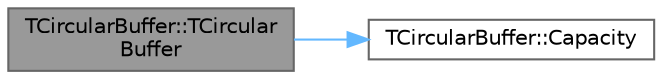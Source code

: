 digraph "TCircularBuffer::TCircularBuffer"
{
 // INTERACTIVE_SVG=YES
 // LATEX_PDF_SIZE
  bgcolor="transparent";
  edge [fontname=Helvetica,fontsize=10,labelfontname=Helvetica,labelfontsize=10];
  node [fontname=Helvetica,fontsize=10,shape=box,height=0.2,width=0.4];
  rankdir="LR";
  Node1 [id="Node000001",label="TCircularBuffer::TCircular\lBuffer",height=0.2,width=0.4,color="gray40", fillcolor="grey60", style="filled", fontcolor="black",tooltip="Creates and initializes a new instance of the TCircularBuffer class."];
  Node1 -> Node2 [id="edge1_Node000001_Node000002",color="steelblue1",style="solid",tooltip=" "];
  Node2 [id="Node000002",label="TCircularBuffer::Capacity",height=0.2,width=0.4,color="grey40", fillcolor="white", style="filled",URL="$d3/d7c/classTCircularBuffer.html#a3ec7cc92c6ff3f2daf3ef4d9966abeec",tooltip="Returns the number of elements that the buffer can hold."];
}
